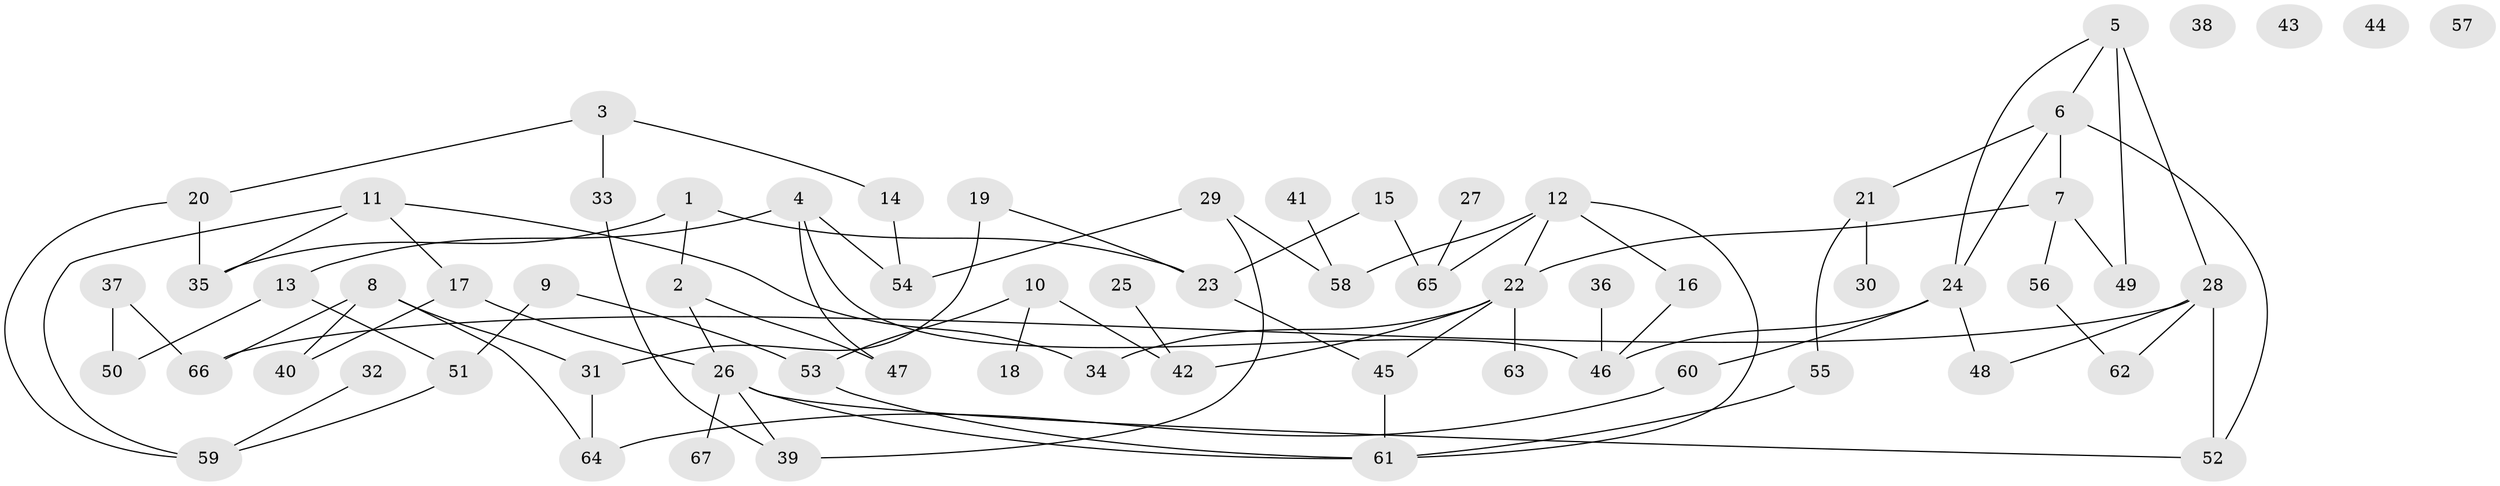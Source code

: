// coarse degree distribution, {7: 0.08, 3: 0.16, 5: 0.16, 6: 0.04, 9: 0.04, 2: 0.12, 1: 0.2, 4: 0.04, 0: 0.16}
// Generated by graph-tools (version 1.1) at 2025/16/03/04/25 18:16:32]
// undirected, 67 vertices, 89 edges
graph export_dot {
graph [start="1"]
  node [color=gray90,style=filled];
  1;
  2;
  3;
  4;
  5;
  6;
  7;
  8;
  9;
  10;
  11;
  12;
  13;
  14;
  15;
  16;
  17;
  18;
  19;
  20;
  21;
  22;
  23;
  24;
  25;
  26;
  27;
  28;
  29;
  30;
  31;
  32;
  33;
  34;
  35;
  36;
  37;
  38;
  39;
  40;
  41;
  42;
  43;
  44;
  45;
  46;
  47;
  48;
  49;
  50;
  51;
  52;
  53;
  54;
  55;
  56;
  57;
  58;
  59;
  60;
  61;
  62;
  63;
  64;
  65;
  66;
  67;
  1 -- 2;
  1 -- 23;
  1 -- 35;
  2 -- 26;
  2 -- 47;
  3 -- 14;
  3 -- 20;
  3 -- 33;
  4 -- 13;
  4 -- 46;
  4 -- 47;
  4 -- 54;
  5 -- 6;
  5 -- 24;
  5 -- 28;
  5 -- 49;
  6 -- 7;
  6 -- 21;
  6 -- 24;
  6 -- 52;
  7 -- 22;
  7 -- 49;
  7 -- 56;
  8 -- 31;
  8 -- 40;
  8 -- 64;
  8 -- 66;
  9 -- 51;
  9 -- 53;
  10 -- 18;
  10 -- 42;
  10 -- 53;
  11 -- 17;
  11 -- 34;
  11 -- 35;
  11 -- 59;
  12 -- 16;
  12 -- 22;
  12 -- 58;
  12 -- 61;
  12 -- 65;
  13 -- 50;
  13 -- 51;
  14 -- 54;
  15 -- 23;
  15 -- 65;
  16 -- 46;
  17 -- 26;
  17 -- 40;
  19 -- 23;
  19 -- 31;
  20 -- 35;
  20 -- 59;
  21 -- 30;
  21 -- 55;
  22 -- 34;
  22 -- 42;
  22 -- 45;
  22 -- 63;
  23 -- 45;
  24 -- 46;
  24 -- 48;
  24 -- 60;
  25 -- 42;
  26 -- 39;
  26 -- 52;
  26 -- 61;
  26 -- 67;
  27 -- 65;
  28 -- 48;
  28 -- 52;
  28 -- 62;
  28 -- 66;
  29 -- 39;
  29 -- 54;
  29 -- 58;
  31 -- 64;
  32 -- 59;
  33 -- 39;
  36 -- 46;
  37 -- 50;
  37 -- 66;
  41 -- 58;
  45 -- 61;
  51 -- 59;
  53 -- 61;
  55 -- 61;
  56 -- 62;
  60 -- 64;
}
